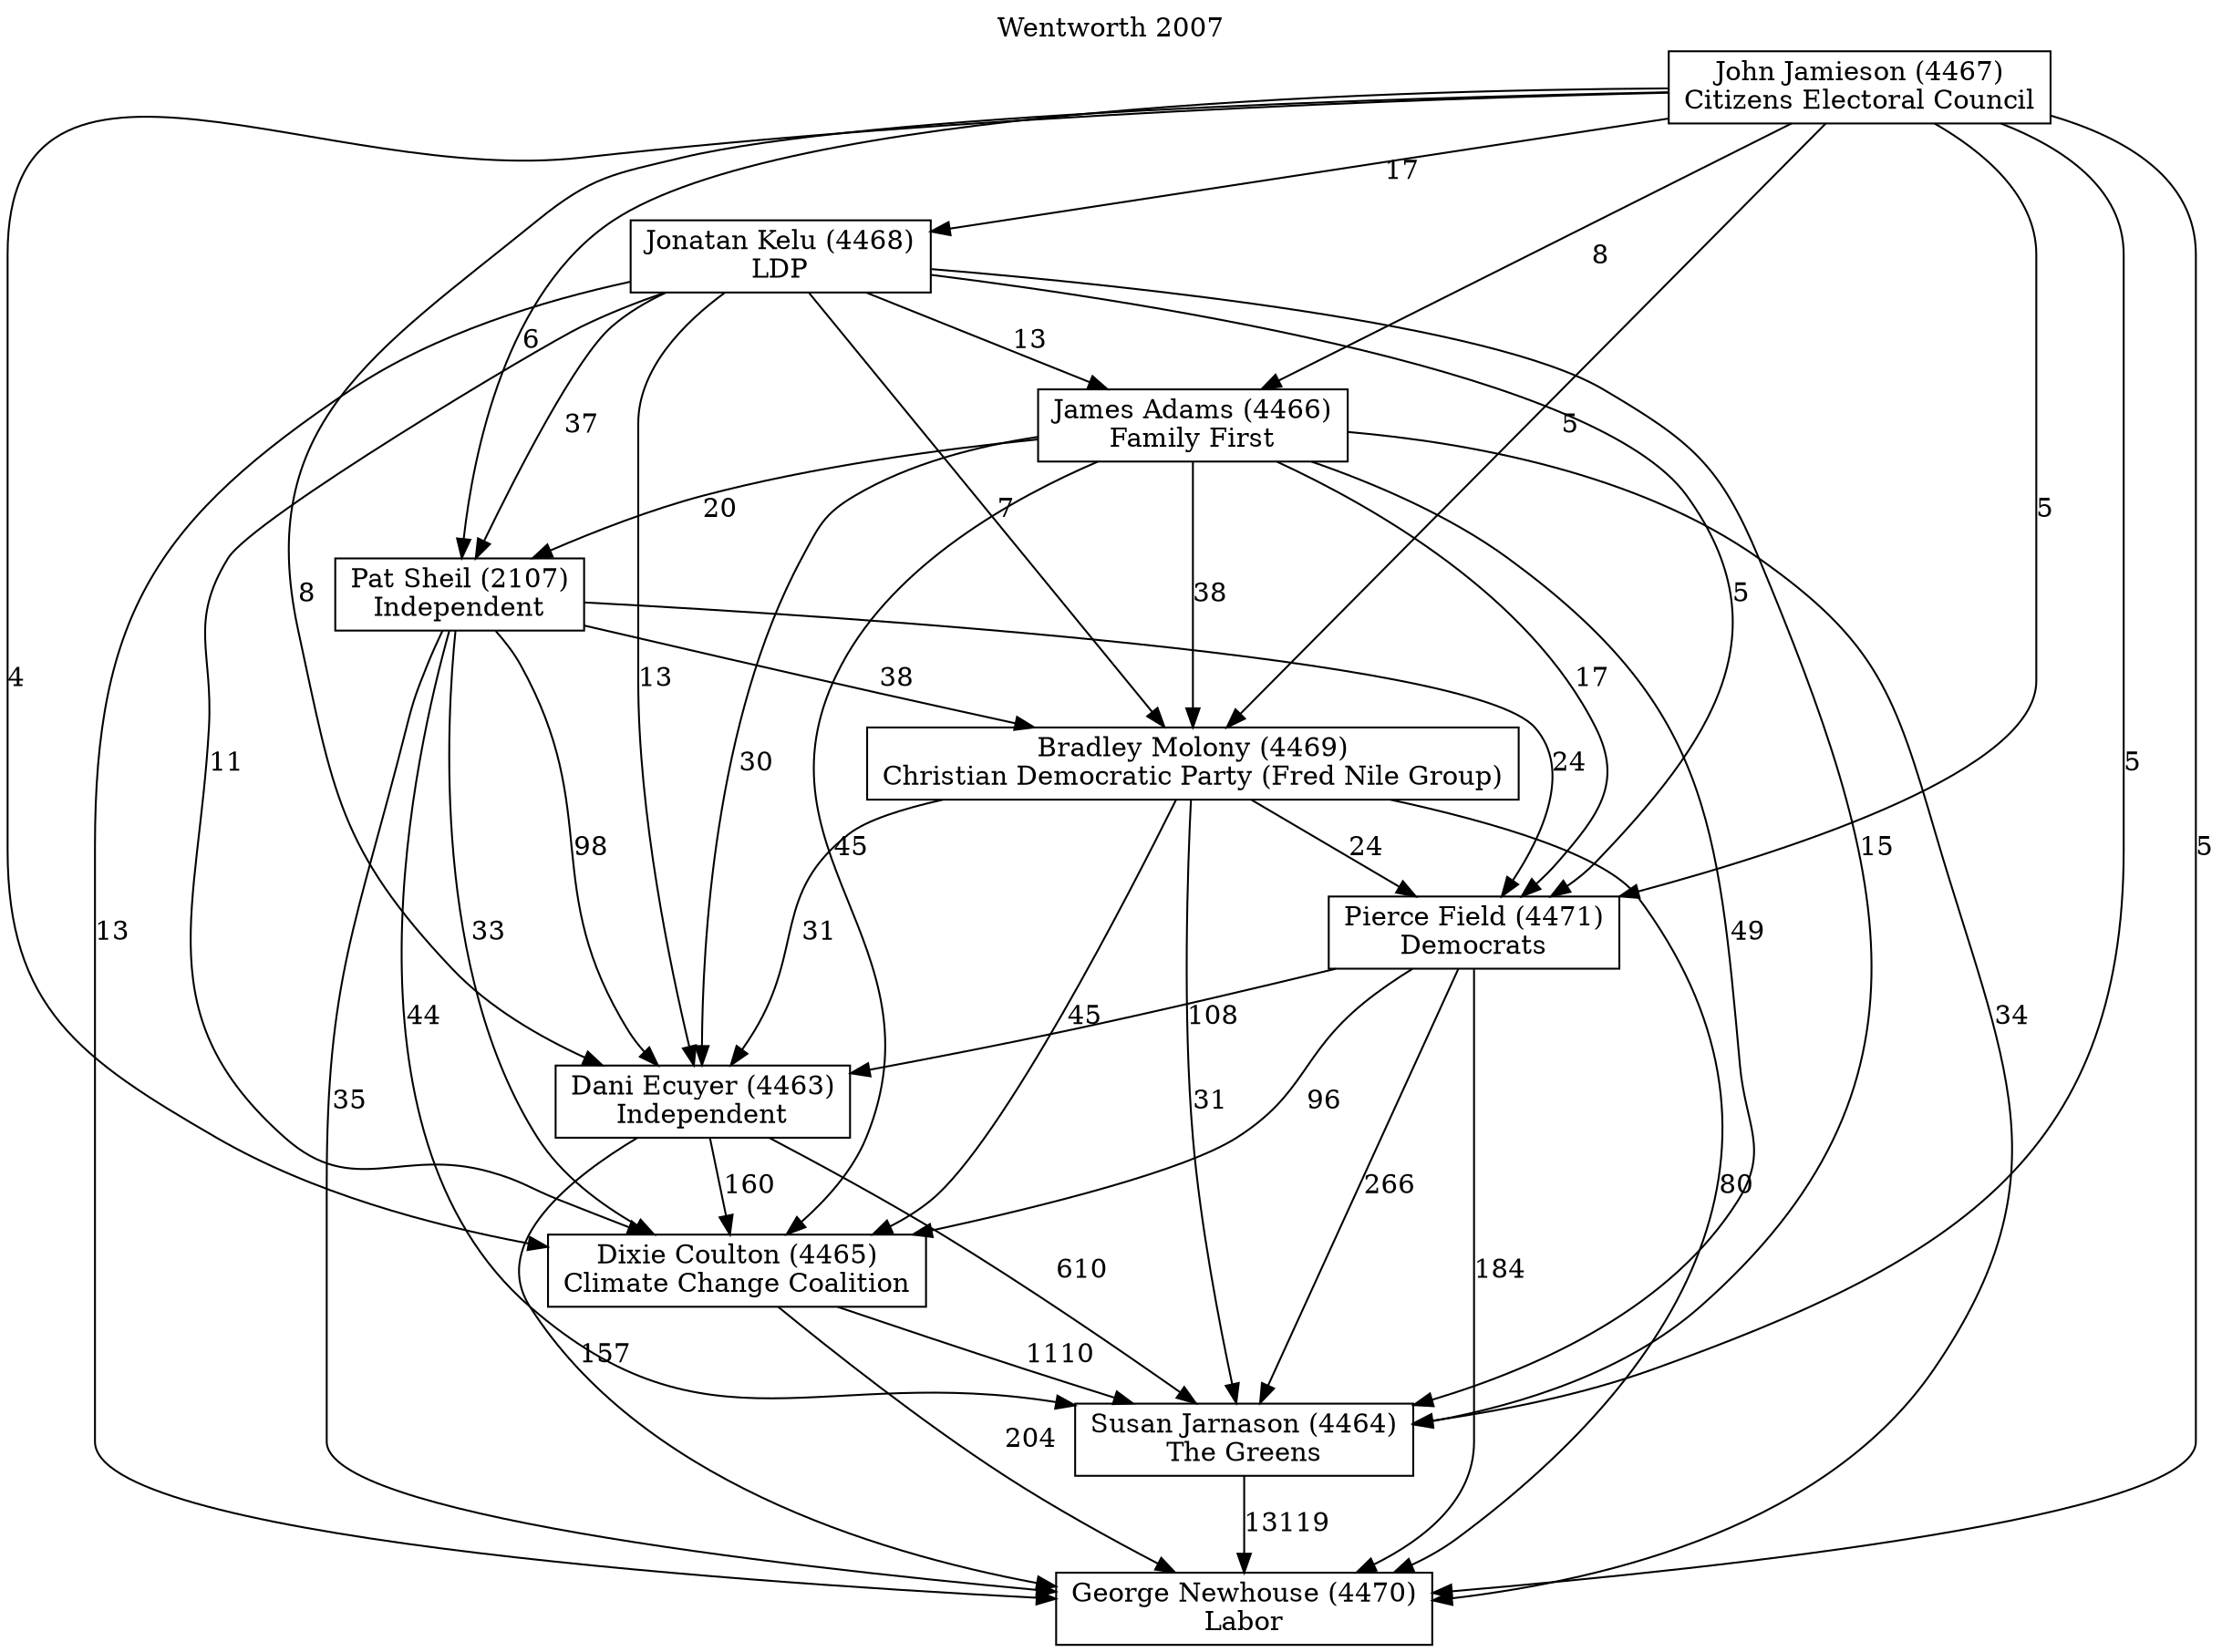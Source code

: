 // House preference flow
digraph "George Newhouse (4470)_Wentworth_2007" {
	graph [label="Wentworth 2007" labelloc=t mclimit=10]
	node [shape=box]
	"George Newhouse (4470)" [label="George Newhouse (4470)
Labor"]
	"Susan Jarnason (4464)" [label="Susan Jarnason (4464)
The Greens"]
	"Dixie Coulton (4465)" [label="Dixie Coulton (4465)
Climate Change Coalition"]
	"Dani Ecuyer (4463)" [label="Dani Ecuyer (4463)
Independent"]
	"Pierce Field (4471)" [label="Pierce Field (4471)
Democrats"]
	"Bradley Molony (4469)" [label="Bradley Molony (4469)
Christian Democratic Party (Fred Nile Group)"]
	"Pat Sheil (2107)" [label="Pat Sheil (2107)
Independent"]
	"James Adams (4466)" [label="James Adams (4466)
Family First"]
	"Jonatan Kelu (4468)" [label="Jonatan Kelu (4468)
LDP"]
	"John Jamieson (4467)" [label="John Jamieson (4467)
Citizens Electoral Council"]
	"Susan Jarnason (4464)" -> "George Newhouse (4470)" [label=13119]
	"Dixie Coulton (4465)" -> "Susan Jarnason (4464)" [label=1110]
	"Dani Ecuyer (4463)" -> "Dixie Coulton (4465)" [label=160]
	"Pierce Field (4471)" -> "Dani Ecuyer (4463)" [label=108]
	"Bradley Molony (4469)" -> "Pierce Field (4471)" [label=24]
	"Pat Sheil (2107)" -> "Bradley Molony (4469)" [label=38]
	"James Adams (4466)" -> "Pat Sheil (2107)" [label=20]
	"Jonatan Kelu (4468)" -> "James Adams (4466)" [label=13]
	"John Jamieson (4467)" -> "Jonatan Kelu (4468)" [label=17]
	"Dixie Coulton (4465)" -> "George Newhouse (4470)" [label=204]
	"Dani Ecuyer (4463)" -> "George Newhouse (4470)" [label=157]
	"Pierce Field (4471)" -> "George Newhouse (4470)" [label=184]
	"Bradley Molony (4469)" -> "George Newhouse (4470)" [label=80]
	"Pat Sheil (2107)" -> "George Newhouse (4470)" [label=35]
	"James Adams (4466)" -> "George Newhouse (4470)" [label=34]
	"Jonatan Kelu (4468)" -> "George Newhouse (4470)" [label=13]
	"John Jamieson (4467)" -> "George Newhouse (4470)" [label=5]
	"John Jamieson (4467)" -> "James Adams (4466)" [label=8]
	"Jonatan Kelu (4468)" -> "Pat Sheil (2107)" [label=37]
	"John Jamieson (4467)" -> "Pat Sheil (2107)" [label=6]
	"James Adams (4466)" -> "Bradley Molony (4469)" [label=38]
	"Jonatan Kelu (4468)" -> "Bradley Molony (4469)" [label=7]
	"John Jamieson (4467)" -> "Bradley Molony (4469)" [label=5]
	"Pat Sheil (2107)" -> "Pierce Field (4471)" [label=24]
	"James Adams (4466)" -> "Pierce Field (4471)" [label=17]
	"Jonatan Kelu (4468)" -> "Pierce Field (4471)" [label=5]
	"John Jamieson (4467)" -> "Pierce Field (4471)" [label=5]
	"Bradley Molony (4469)" -> "Dani Ecuyer (4463)" [label=31]
	"Pat Sheil (2107)" -> "Dani Ecuyer (4463)" [label=98]
	"James Adams (4466)" -> "Dani Ecuyer (4463)" [label=30]
	"Jonatan Kelu (4468)" -> "Dani Ecuyer (4463)" [label=13]
	"John Jamieson (4467)" -> "Dani Ecuyer (4463)" [label=8]
	"Pierce Field (4471)" -> "Dixie Coulton (4465)" [label=96]
	"Bradley Molony (4469)" -> "Dixie Coulton (4465)" [label=45]
	"Pat Sheil (2107)" -> "Dixie Coulton (4465)" [label=33]
	"James Adams (4466)" -> "Dixie Coulton (4465)" [label=45]
	"Jonatan Kelu (4468)" -> "Dixie Coulton (4465)" [label=11]
	"John Jamieson (4467)" -> "Dixie Coulton (4465)" [label=4]
	"Dani Ecuyer (4463)" -> "Susan Jarnason (4464)" [label=610]
	"Pierce Field (4471)" -> "Susan Jarnason (4464)" [label=266]
	"Bradley Molony (4469)" -> "Susan Jarnason (4464)" [label=31]
	"Pat Sheil (2107)" -> "Susan Jarnason (4464)" [label=44]
	"James Adams (4466)" -> "Susan Jarnason (4464)" [label=49]
	"Jonatan Kelu (4468)" -> "Susan Jarnason (4464)" [label=15]
	"John Jamieson (4467)" -> "Susan Jarnason (4464)" [label=5]
}
